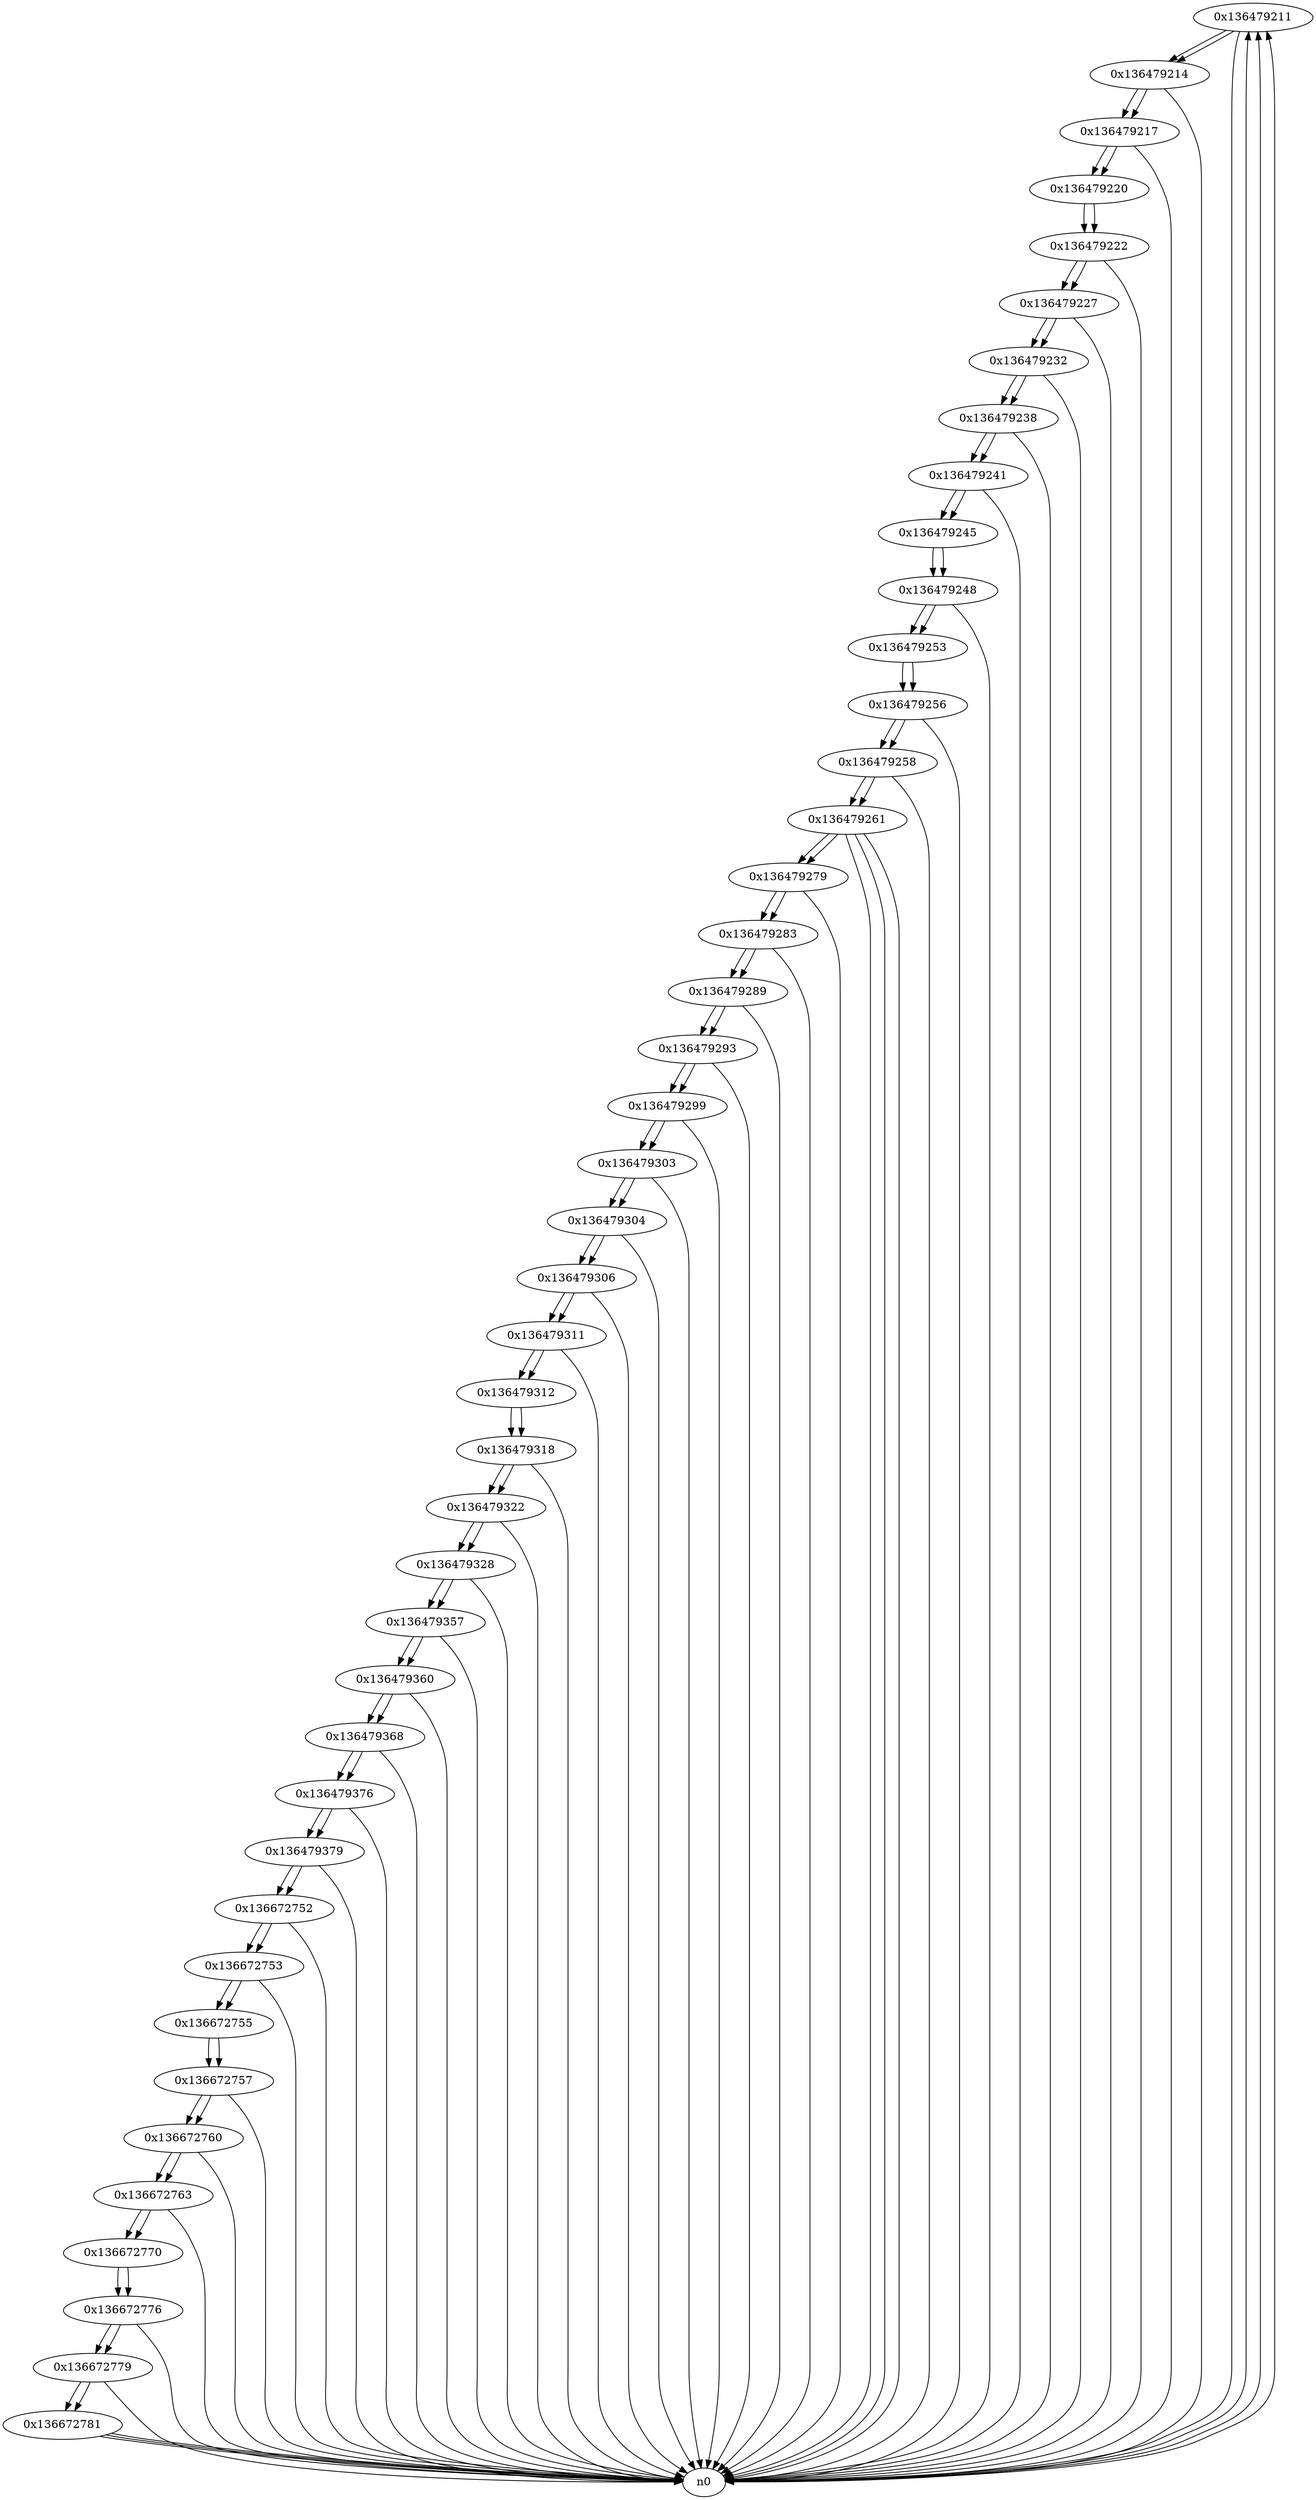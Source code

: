 digraph G{
/* nodes */
  n1 [label="0x136479211"]
  n2 [label="0x136479214"]
  n3 [label="0x136479217"]
  n4 [label="0x136479220"]
  n5 [label="0x136479222"]
  n6 [label="0x136479227"]
  n7 [label="0x136479232"]
  n8 [label="0x136479238"]
  n9 [label="0x136479241"]
  n10 [label="0x136479245"]
  n11 [label="0x136479248"]
  n12 [label="0x136479253"]
  n13 [label="0x136479256"]
  n14 [label="0x136479258"]
  n15 [label="0x136479261"]
  n16 [label="0x136479279"]
  n17 [label="0x136479283"]
  n18 [label="0x136479289"]
  n19 [label="0x136479293"]
  n20 [label="0x136479299"]
  n21 [label="0x136479303"]
  n22 [label="0x136479304"]
  n23 [label="0x136479306"]
  n24 [label="0x136479311"]
  n25 [label="0x136479312"]
  n26 [label="0x136479318"]
  n27 [label="0x136479322"]
  n28 [label="0x136479328"]
  n29 [label="0x136479357"]
  n30 [label="0x136479360"]
  n31 [label="0x136479368"]
  n32 [label="0x136479376"]
  n33 [label="0x136479379"]
  n34 [label="0x136672752"]
  n35 [label="0x136672753"]
  n36 [label="0x136672755"]
  n37 [label="0x136672757"]
  n38 [label="0x136672760"]
  n39 [label="0x136672763"]
  n40 [label="0x136672770"]
  n41 [label="0x136672776"]
  n42 [label="0x136672779"]
  n43 [label="0x136672781"]
/* edges */
n1 -> n2;
n1 -> n0;
n0 -> n1;
n0 -> n1;
n0 -> n1;
n2 -> n3;
n2 -> n0;
n1 -> n2;
n3 -> n4;
n3 -> n0;
n2 -> n3;
n4 -> n5;
n3 -> n4;
n5 -> n6;
n5 -> n0;
n4 -> n5;
n6 -> n7;
n6 -> n0;
n5 -> n6;
n7 -> n8;
n7 -> n0;
n6 -> n7;
n8 -> n9;
n8 -> n0;
n7 -> n8;
n9 -> n10;
n9 -> n0;
n8 -> n9;
n10 -> n11;
n9 -> n10;
n11 -> n12;
n11 -> n0;
n10 -> n11;
n12 -> n13;
n11 -> n12;
n13 -> n14;
n13 -> n0;
n12 -> n13;
n14 -> n15;
n14 -> n0;
n13 -> n14;
n15 -> n16;
n15 -> n0;
n15 -> n0;
n15 -> n0;
n14 -> n15;
n16 -> n17;
n16 -> n0;
n15 -> n16;
n17 -> n18;
n17 -> n0;
n16 -> n17;
n18 -> n19;
n18 -> n0;
n17 -> n18;
n19 -> n20;
n19 -> n0;
n18 -> n19;
n20 -> n21;
n20 -> n0;
n19 -> n20;
n21 -> n22;
n21 -> n0;
n20 -> n21;
n22 -> n23;
n22 -> n0;
n21 -> n22;
n23 -> n24;
n23 -> n0;
n22 -> n23;
n24 -> n25;
n24 -> n0;
n23 -> n24;
n25 -> n26;
n24 -> n25;
n26 -> n27;
n26 -> n0;
n25 -> n26;
n27 -> n28;
n27 -> n0;
n26 -> n27;
n28 -> n29;
n28 -> n0;
n27 -> n28;
n29 -> n30;
n29 -> n0;
n28 -> n29;
n30 -> n31;
n30 -> n0;
n29 -> n30;
n31 -> n32;
n31 -> n0;
n30 -> n31;
n32 -> n33;
n32 -> n0;
n31 -> n32;
n33 -> n34;
n33 -> n0;
n32 -> n33;
n34 -> n35;
n34 -> n0;
n33 -> n34;
n35 -> n36;
n35 -> n0;
n34 -> n35;
n36 -> n37;
n35 -> n36;
n37 -> n38;
n37 -> n0;
n36 -> n37;
n38 -> n39;
n38 -> n0;
n37 -> n38;
n39 -> n40;
n39 -> n0;
n38 -> n39;
n40 -> n41;
n39 -> n40;
n41 -> n42;
n41 -> n0;
n40 -> n41;
n42 -> n43;
n42 -> n0;
n41 -> n42;
n43 -> n0;
n43 -> n0;
n43 -> n0;
n42 -> n43;
}
